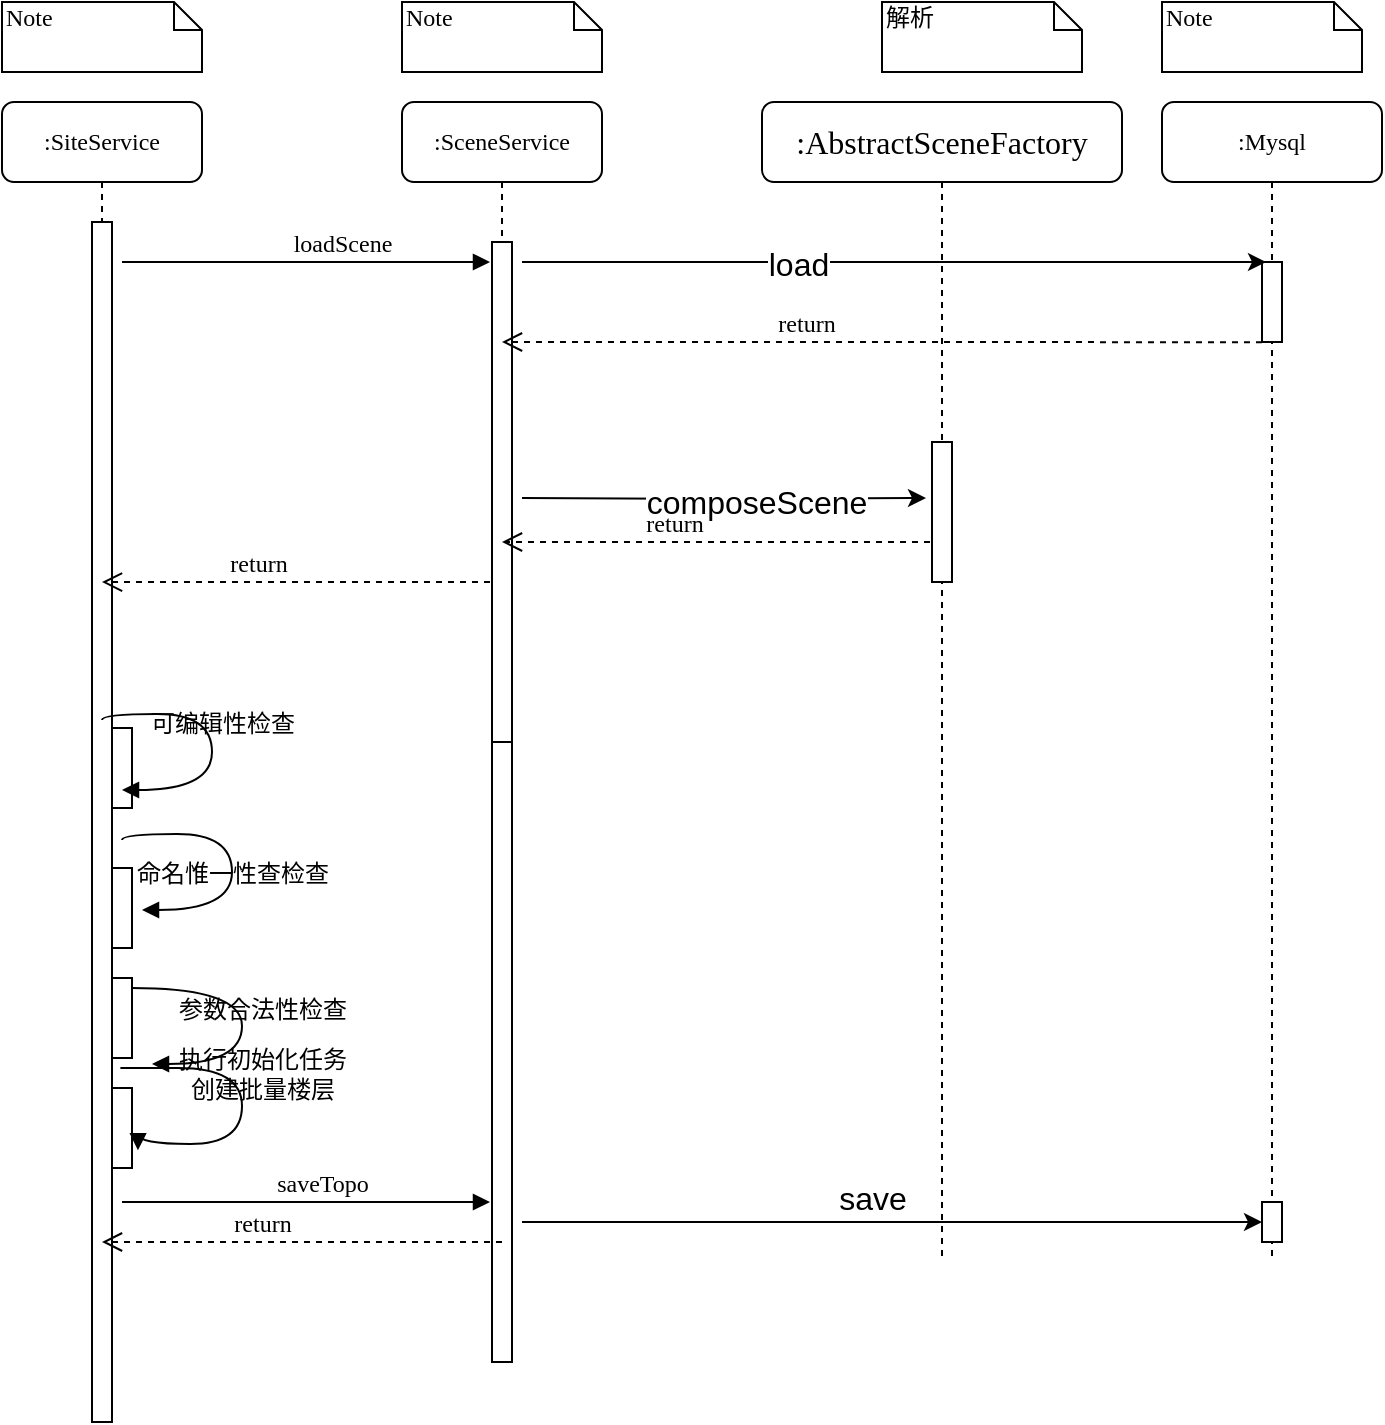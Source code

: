 <mxfile version="18.2.0" type="github">
  <diagram name="Page-1" id="13e1069c-82ec-6db2-03f1-153e76fe0fe0">
    <mxGraphModel dx="1298" dy="866" grid="1" gridSize="10" guides="1" tooltips="1" connect="1" arrows="1" fold="1" page="1" pageScale="1" pageWidth="1100" pageHeight="850" background="none" math="0" shadow="0">
      <root>
        <mxCell id="0" />
        <mxCell id="1" parent="0" />
        <mxCell id="7baba1c4bc27f4b0-3" value=":SceneService" style="shape=umlLifeline;perimeter=lifelinePerimeter;whiteSpace=wrap;html=1;container=1;collapsible=0;recursiveResize=0;outlineConnect=0;rounded=1;shadow=0;comic=0;labelBackgroundColor=none;strokeWidth=1;fontFamily=Verdana;fontSize=12;align=center;" parent="1" vertex="1">
          <mxGeometry x="300" y="80" width="100" height="630" as="geometry" />
        </mxCell>
        <mxCell id="7baba1c4bc27f4b0-13" value="" style="html=1;points=[];perimeter=orthogonalPerimeter;rounded=0;shadow=0;comic=0;labelBackgroundColor=none;strokeWidth=1;fontFamily=Verdana;fontSize=12;align=center;" parent="7baba1c4bc27f4b0-3" vertex="1">
          <mxGeometry x="45" y="320" width="10" height="310" as="geometry" />
        </mxCell>
        <mxCell id="S0LsM8EeW1_96Y5W6TbT-2" value="" style="html=1;points=[];perimeter=orthogonalPerimeter;rounded=0;shadow=0;comic=0;labelBackgroundColor=none;strokeWidth=1;fontFamily=Verdana;fontSize=12;align=center;" parent="7baba1c4bc27f4b0-3" vertex="1">
          <mxGeometry x="45" y="70" width="10" height="250" as="geometry" />
        </mxCell>
        <mxCell id="7baba1c4bc27f4b0-4" value="&lt;font style=&quot;font-size: 16px&quot;&gt;:&lt;font style=&quot;font-size: 16px&quot;&gt;AbstractSceneFactory&lt;/font&gt;&lt;/font&gt;" style="shape=umlLifeline;perimeter=lifelinePerimeter;whiteSpace=wrap;html=1;container=1;collapsible=0;recursiveResize=0;outlineConnect=0;rounded=1;shadow=0;comic=0;labelBackgroundColor=none;strokeWidth=1;fontFamily=Verdana;fontSize=12;align=center;" parent="1" vertex="1">
          <mxGeometry x="480" y="80" width="180" height="580" as="geometry" />
        </mxCell>
        <mxCell id="MwoZQrEEX3wXvgg_QEE5-21" value="" style="html=1;points=[];perimeter=orthogonalPerimeter;rounded=0;shadow=0;comic=0;labelBackgroundColor=none;strokeWidth=1;fontFamily=Verdana;fontSize=12;align=center;" parent="7baba1c4bc27f4b0-4" vertex="1">
          <mxGeometry x="85" y="170" width="10" height="70" as="geometry" />
        </mxCell>
        <mxCell id="-cc4x9fc0v7E6pRzVXcU-1" value="return" style="html=1;verticalAlign=bottom;endArrow=open;dashed=1;endSize=8;labelBackgroundColor=none;fontFamily=Verdana;fontSize=12;edgeStyle=elbowEdgeStyle;elbow=vertical;exitX=0.5;exitY=0.968;exitDx=0;exitDy=0;exitPerimeter=0;" parent="7baba1c4bc27f4b0-4" target="7baba1c4bc27f4b0-3" edge="1">
          <mxGeometry x="0.2" relative="1" as="geometry">
            <mxPoint x="49.5" y="120" as="targetPoint" />
            <Array as="points">
              <mxPoint x="170" y="120" />
            </Array>
            <mxPoint x="250" y="120.08" as="sourcePoint" />
            <mxPoint as="offset" />
          </mxGeometry>
        </mxCell>
        <mxCell id="7baba1c4bc27f4b0-5" value=":Mysql" style="shape=umlLifeline;perimeter=lifelinePerimeter;whiteSpace=wrap;html=1;container=1;collapsible=0;recursiveResize=0;outlineConnect=0;rounded=1;shadow=0;comic=0;labelBackgroundColor=none;strokeWidth=1;fontFamily=Verdana;fontSize=12;align=center;" parent="1" vertex="1">
          <mxGeometry x="680" y="80" width="110" height="580" as="geometry" />
        </mxCell>
        <mxCell id="MwoZQrEEX3wXvgg_QEE5-17" value="" style="html=1;points=[];perimeter=orthogonalPerimeter;rounded=0;shadow=0;comic=0;labelBackgroundColor=none;strokeWidth=1;fontFamily=Verdana;fontSize=12;align=center;" parent="7baba1c4bc27f4b0-5" vertex="1">
          <mxGeometry x="50" y="550" width="10" height="20" as="geometry" />
        </mxCell>
        <mxCell id="S0LsM8EeW1_96Y5W6TbT-4" value="" style="html=1;points=[];perimeter=orthogonalPerimeter;rounded=0;shadow=0;comic=0;labelBackgroundColor=none;strokeWidth=1;fontFamily=Verdana;fontSize=12;align=center;" parent="7baba1c4bc27f4b0-5" vertex="1">
          <mxGeometry x="50" y="80" width="10" height="40" as="geometry" />
        </mxCell>
        <mxCell id="7baba1c4bc27f4b0-8" value=":SiteService" style="shape=umlLifeline;perimeter=lifelinePerimeter;whiteSpace=wrap;html=1;container=1;collapsible=0;recursiveResize=0;outlineConnect=0;rounded=1;shadow=0;comic=0;labelBackgroundColor=none;strokeWidth=1;fontFamily=Verdana;fontSize=12;align=center;" parent="1" vertex="1">
          <mxGeometry x="100" y="80" width="100" height="660" as="geometry" />
        </mxCell>
        <mxCell id="7baba1c4bc27f4b0-9" value="" style="html=1;points=[];perimeter=orthogonalPerimeter;rounded=0;shadow=0;comic=0;labelBackgroundColor=none;strokeWidth=1;fontFamily=Verdana;fontSize=12;align=center;" parent="7baba1c4bc27f4b0-8" vertex="1">
          <mxGeometry x="45" y="60" width="10" height="600" as="geometry" />
        </mxCell>
        <mxCell id="MwoZQrEEX3wXvgg_QEE5-8" value="" style="html=1;points=[];perimeter=orthogonalPerimeter;rounded=0;shadow=0;comic=0;labelBackgroundColor=none;strokeWidth=1;fontFamily=Verdana;fontSize=12;align=center;" parent="7baba1c4bc27f4b0-8" vertex="1">
          <mxGeometry x="55" y="438" width="10" height="40" as="geometry" />
        </mxCell>
        <mxCell id="MwoZQrEEX3wXvgg_QEE5-11" value="" style="html=1;points=[];perimeter=orthogonalPerimeter;rounded=0;shadow=0;comic=0;labelBackgroundColor=none;strokeWidth=1;fontFamily=Verdana;fontSize=12;align=center;" parent="7baba1c4bc27f4b0-8" vertex="1">
          <mxGeometry x="55" y="493" width="10" height="40" as="geometry" />
        </mxCell>
        <mxCell id="MwoZQrEEX3wXvgg_QEE5-12" value="执行初始化任务&lt;br&gt;创建批量楼层" style="html=1;verticalAlign=bottom;endArrow=block;labelBackgroundColor=none;fontFamily=Verdana;fontSize=12;elbow=vertical;edgeStyle=orthogonalEdgeStyle;curved=1;entryX=1.297;entryY=0.778;entryDx=0;entryDy=0;entryPerimeter=0;" parent="7baba1c4bc27f4b0-8" target="MwoZQrEEX3wXvgg_QEE5-11" edge="1">
          <mxGeometry x="0.086" y="10" relative="1" as="geometry">
            <mxPoint x="60" y="483" as="sourcePoint" />
            <mxPoint x="75" y="521" as="targetPoint" />
            <Array as="points">
              <mxPoint x="56" y="483" />
              <mxPoint x="120" y="483" />
              <mxPoint x="120" y="521" />
              <mxPoint x="68" y="521" />
            </Array>
            <mxPoint as="offset" />
          </mxGeometry>
        </mxCell>
        <mxCell id="EWG5V0WhLsDsO41iQh-F-1" value="" style="html=1;points=[];perimeter=orthogonalPerimeter;rounded=0;shadow=0;comic=0;labelBackgroundColor=none;strokeWidth=1;fontFamily=Verdana;fontSize=12;align=center;" parent="7baba1c4bc27f4b0-8" vertex="1">
          <mxGeometry x="55" y="383" width="10" height="40" as="geometry" />
        </mxCell>
        <mxCell id="EWG5V0WhLsDsO41iQh-F-3" value="" style="html=1;points=[];perimeter=orthogonalPerimeter;rounded=0;shadow=0;comic=0;labelBackgroundColor=none;strokeWidth=1;fontFamily=Verdana;fontSize=12;align=center;" parent="7baba1c4bc27f4b0-8" vertex="1">
          <mxGeometry x="55" y="313" width="10" height="40" as="geometry" />
        </mxCell>
        <mxCell id="7baba1c4bc27f4b0-40" value="Note" style="shape=note;whiteSpace=wrap;html=1;size=14;verticalAlign=top;align=left;spacingTop=-6;rounded=0;shadow=0;comic=0;labelBackgroundColor=none;strokeWidth=1;fontFamily=Verdana;fontSize=12" parent="1" vertex="1">
          <mxGeometry x="100" y="30" width="100" height="35" as="geometry" />
        </mxCell>
        <mxCell id="7baba1c4bc27f4b0-42" value="Note" style="shape=note;whiteSpace=wrap;html=1;size=14;verticalAlign=top;align=left;spacingTop=-6;rounded=0;shadow=0;comic=0;labelBackgroundColor=none;strokeWidth=1;fontFamily=Verdana;fontSize=12" parent="1" vertex="1">
          <mxGeometry x="300" y="30" width="100" height="35" as="geometry" />
        </mxCell>
        <mxCell id="7baba1c4bc27f4b0-43" value="解析" style="shape=note;whiteSpace=wrap;html=1;size=14;verticalAlign=top;align=left;spacingTop=-6;rounded=0;shadow=0;comic=0;labelBackgroundColor=none;strokeWidth=1;fontFamily=Verdana;fontSize=12" parent="1" vertex="1">
          <mxGeometry x="540" y="30" width="100" height="35" as="geometry" />
        </mxCell>
        <mxCell id="7baba1c4bc27f4b0-44" value="Note" style="shape=note;whiteSpace=wrap;html=1;size=14;verticalAlign=top;align=left;spacingTop=-6;rounded=0;shadow=0;comic=0;labelBackgroundColor=none;strokeWidth=1;fontFamily=Verdana;fontSize=12" parent="1" vertex="1">
          <mxGeometry x="680" y="30" width="100" height="35" as="geometry" />
        </mxCell>
        <mxCell id="EWG5V0WhLsDsO41iQh-F-2" value="命名惟一性查检查" style="html=1;verticalAlign=bottom;endArrow=block;labelBackgroundColor=none;fontFamily=Verdana;fontSize=12;elbow=vertical;edgeStyle=orthogonalEdgeStyle;curved=1;" parent="1" edge="1">
          <mxGeometry x="0.232" relative="1" as="geometry">
            <mxPoint x="160" y="449" as="sourcePoint" />
            <mxPoint x="170" y="484" as="targetPoint" />
            <Array as="points">
              <mxPoint x="160" y="446" />
              <mxPoint x="215" y="446" />
              <mxPoint x="215" y="484" />
            </Array>
            <mxPoint as="offset" />
          </mxGeometry>
        </mxCell>
        <mxCell id="S0LsM8EeW1_96Y5W6TbT-1" value="loadScene" style="html=1;verticalAlign=bottom;endArrow=block;labelBackgroundColor=none;fontFamily=Verdana;fontSize=12;exitX=1.6;exitY=0.571;exitDx=0;exitDy=0;exitPerimeter=0;" parent="1" edge="1">
          <mxGeometry x="0.191" relative="1" as="geometry">
            <mxPoint x="160" y="160" as="sourcePoint" />
            <mxPoint as="offset" />
            <mxPoint x="344" y="160" as="targetPoint" />
          </mxGeometry>
        </mxCell>
        <mxCell id="S0LsM8EeW1_96Y5W6TbT-3" style="edgeStyle=orthogonalEdgeStyle;rounded=0;orthogonalLoop=1;jettySize=auto;html=1;fontSize=16;" parent="1" edge="1">
          <mxGeometry relative="1" as="geometry">
            <mxPoint x="360" y="160" as="sourcePoint" />
            <mxPoint x="732" y="160" as="targetPoint" />
            <Array as="points">
              <mxPoint x="360" y="160" />
              <mxPoint x="732" y="160" />
            </Array>
          </mxGeometry>
        </mxCell>
        <mxCell id="S0LsM8EeW1_96Y5W6TbT-7" value="load" style="edgeLabel;html=1;align=center;verticalAlign=middle;resizable=0;points=[];fontSize=16;" parent="S0LsM8EeW1_96Y5W6TbT-3" vertex="1" connectable="0">
          <mxGeometry x="-0.258" y="-1" relative="1" as="geometry">
            <mxPoint as="offset" />
          </mxGeometry>
        </mxCell>
        <mxCell id="S0LsM8EeW1_96Y5W6TbT-15" style="edgeStyle=orthogonalEdgeStyle;rounded=0;orthogonalLoop=1;jettySize=auto;html=1;entryX=-0.3;entryY=0.4;entryDx=0;entryDy=0;entryPerimeter=0;fontSize=16;" parent="1" target="MwoZQrEEX3wXvgg_QEE5-21" edge="1">
          <mxGeometry relative="1" as="geometry">
            <mxPoint x="360" y="278" as="sourcePoint" />
          </mxGeometry>
        </mxCell>
        <mxCell id="S0LsM8EeW1_96Y5W6TbT-16" value="composeScene" style="edgeLabel;html=1;align=center;verticalAlign=middle;resizable=0;points=[];fontSize=16;" parent="S0LsM8EeW1_96Y5W6TbT-15" vertex="1" connectable="0">
          <mxGeometry x="0.158" y="-2" relative="1" as="geometry">
            <mxPoint as="offset" />
          </mxGeometry>
        </mxCell>
        <mxCell id="S0LsM8EeW1_96Y5W6TbT-18" value="return" style="html=1;verticalAlign=bottom;endArrow=open;dashed=1;endSize=8;labelBackgroundColor=none;fontFamily=Verdana;fontSize=12;edgeStyle=elbowEdgeStyle;elbow=vertical;exitX=-0.1;exitY=0.714;exitDx=0;exitDy=0;exitPerimeter=0;" parent="1" source="MwoZQrEEX3wXvgg_QEE5-21" edge="1">
          <mxGeometry x="0.2" relative="1" as="geometry">
            <mxPoint x="350" y="300" as="targetPoint" />
            <Array as="points">
              <mxPoint x="530" y="300" />
            </Array>
            <mxPoint x="725" y="260" as="sourcePoint" />
            <mxPoint as="offset" />
          </mxGeometry>
        </mxCell>
        <mxCell id="S0LsM8EeW1_96Y5W6TbT-19" value="return" style="html=1;verticalAlign=bottom;endArrow=open;dashed=1;endSize=8;labelBackgroundColor=none;fontFamily=Verdana;fontSize=12;edgeStyle=elbowEdgeStyle;elbow=vertical;exitX=-0.1;exitY=0.714;exitDx=0;exitDy=0;exitPerimeter=0;" parent="1" edge="1">
          <mxGeometry x="0.2" relative="1" as="geometry">
            <mxPoint x="150" y="320" as="targetPoint" />
            <Array as="points">
              <mxPoint x="310" y="320.02" />
            </Array>
            <mxPoint x="344" y="320" as="sourcePoint" />
            <mxPoint as="offset" />
          </mxGeometry>
        </mxCell>
        <mxCell id="S0LsM8EeW1_96Y5W6TbT-20" value="saveTopo" style="html=1;verticalAlign=bottom;endArrow=block;labelBackgroundColor=none;fontFamily=Verdana;fontSize=12;exitX=1.6;exitY=0.571;exitDx=0;exitDy=0;exitPerimeter=0;" parent="1" edge="1">
          <mxGeometry x="0.087" relative="1" as="geometry">
            <mxPoint x="160" y="630" as="sourcePoint" />
            <mxPoint as="offset" />
            <mxPoint x="344" y="630" as="targetPoint" />
          </mxGeometry>
        </mxCell>
        <mxCell id="S0LsM8EeW1_96Y5W6TbT-21" style="edgeStyle=orthogonalEdgeStyle;rounded=0;orthogonalLoop=1;jettySize=auto;html=1;fontSize=16;" parent="1" edge="1">
          <mxGeometry relative="1" as="geometry">
            <mxPoint x="360" y="640" as="sourcePoint" />
            <mxPoint x="730" y="640" as="targetPoint" />
            <Array as="points">
              <mxPoint x="360" y="640" />
              <mxPoint x="731" y="640" />
            </Array>
          </mxGeometry>
        </mxCell>
        <mxCell id="S0LsM8EeW1_96Y5W6TbT-22" value="save" style="edgeLabel;html=1;align=center;verticalAlign=middle;resizable=0;points=[];fontSize=16;" parent="S0LsM8EeW1_96Y5W6TbT-21" vertex="1" connectable="0">
          <mxGeometry x="-0.057" relative="1" as="geometry">
            <mxPoint y="-12" as="offset" />
          </mxGeometry>
        </mxCell>
        <mxCell id="S0LsM8EeW1_96Y5W6TbT-25" value="return" style="html=1;verticalAlign=bottom;endArrow=open;dashed=1;endSize=8;labelBackgroundColor=none;fontFamily=Verdana;fontSize=12;edgeStyle=elbowEdgeStyle;elbow=vertical;" parent="1" target="7baba1c4bc27f4b0-8" edge="1">
          <mxGeometry x="0.2" relative="1" as="geometry">
            <mxPoint x="190" y="570" as="targetPoint" />
            <Array as="points">
              <mxPoint x="260" y="650" />
              <mxPoint x="270" y="700" />
            </Array>
            <mxPoint x="350" y="650" as="sourcePoint" />
            <mxPoint as="offset" />
          </mxGeometry>
        </mxCell>
        <mxCell id="-cc4x9fc0v7E6pRzVXcU-5" value="参数合法性检查" style="html=1;verticalAlign=bottom;endArrow=block;labelBackgroundColor=none;fontFamily=Verdana;fontSize=12;elbow=vertical;edgeStyle=orthogonalEdgeStyle;curved=1;exitX=1.038;exitY=0.345;exitPerimeter=0;" parent="1" edge="1">
          <mxGeometry x="0.086" y="10" relative="1" as="geometry">
            <mxPoint x="165.003" y="523" as="sourcePoint" />
            <mxPoint x="175" y="561" as="targetPoint" />
            <Array as="points">
              <mxPoint x="220" y="523" />
              <mxPoint x="220" y="561" />
              <mxPoint x="175" y="561" />
            </Array>
            <mxPoint as="offset" />
          </mxGeometry>
        </mxCell>
        <mxCell id="-cc4x9fc0v7E6pRzVXcU-8" value="可编辑性检查" style="html=1;verticalAlign=bottom;endArrow=block;labelBackgroundColor=none;fontFamily=Verdana;fontSize=12;elbow=vertical;edgeStyle=orthogonalEdgeStyle;curved=1;" parent="1" edge="1">
          <mxGeometry x="0.021" y="5" relative="1" as="geometry">
            <mxPoint x="150" y="389" as="sourcePoint" />
            <mxPoint x="160" y="424" as="targetPoint" />
            <Array as="points">
              <mxPoint x="150" y="386" />
              <mxPoint x="205" y="386" />
              <mxPoint x="205" y="424" />
            </Array>
            <mxPoint as="offset" />
          </mxGeometry>
        </mxCell>
      </root>
    </mxGraphModel>
  </diagram>
</mxfile>
